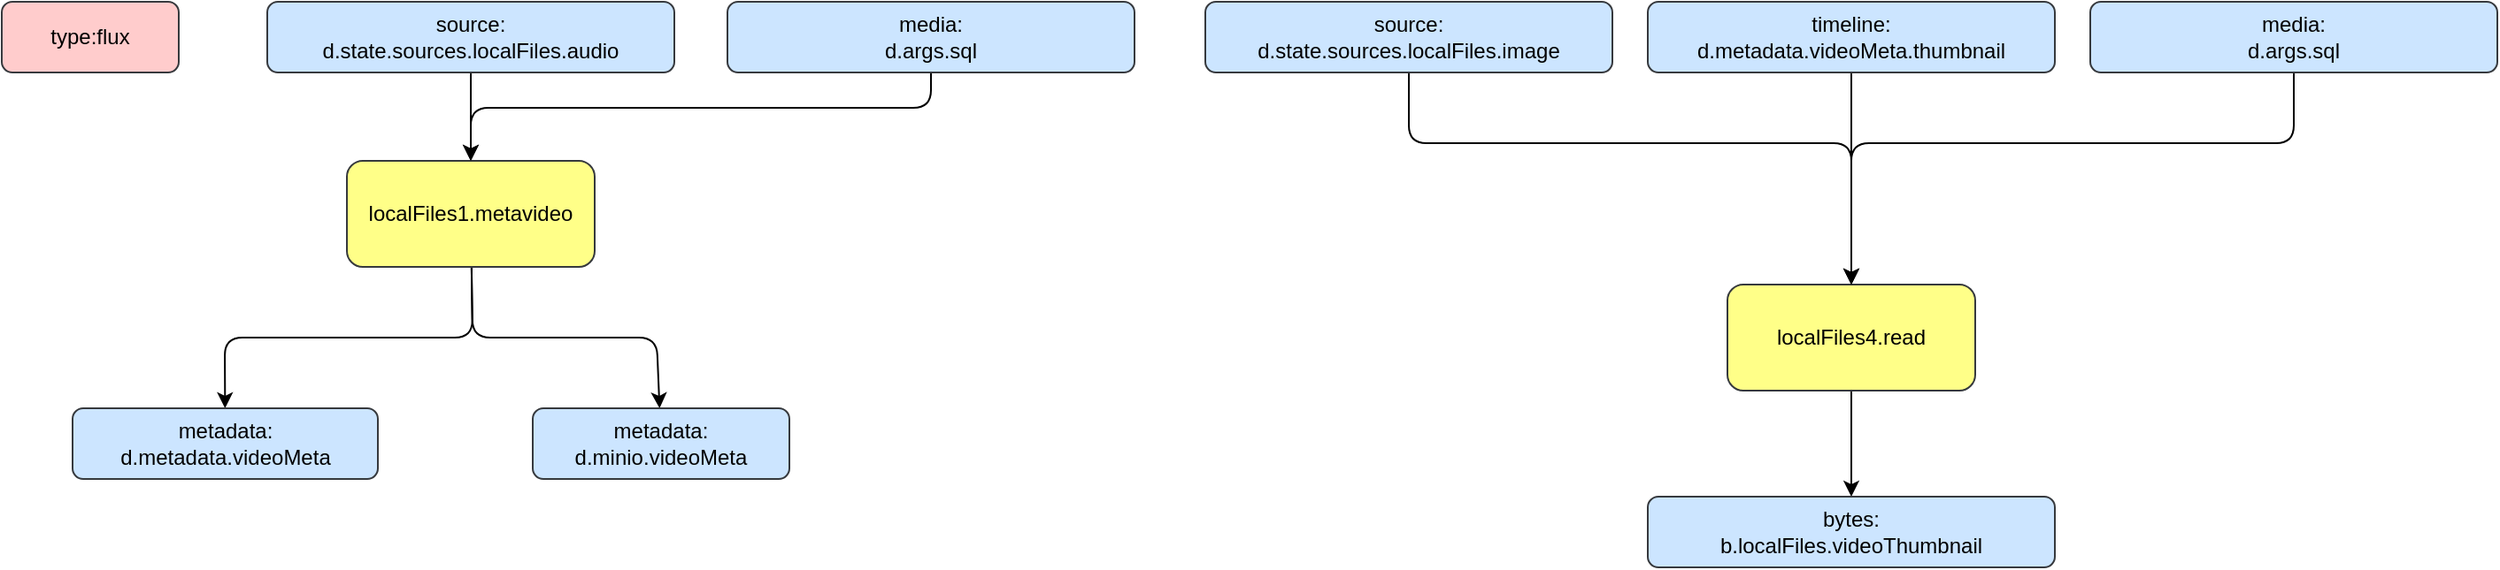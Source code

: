 <mxfile>
    <diagram id="rA5KS_z2IOA_mz4io4nV" name="Page-1">
        <mxGraphModel dx="801" dy="336" grid="1" gridSize="10" guides="1" tooltips="1" connect="1" arrows="1" fold="1" page="1" pageScale="1" pageWidth="850" pageHeight="1100" math="0" shadow="0">
            <root>
                <mxCell id="0"/>
                <mxCell id="1" parent="0"/>
                <mxCell id="43" style="edgeStyle=none;html=1;entryX=0.5;entryY=0;entryDx=0;entryDy=0;" parent="1" source="21" target="42" edge="1">
                    <mxGeometry relative="1" as="geometry">
                        <Array as="points"/>
                    </mxGeometry>
                </mxCell>
                <mxCell id="21" value="source:&#10;d.state.sources.localFiles.audio" style="rounded=1;whiteSpace=wrap;fillColor=#cce5ff;strokeColor=#36393d;fontColor=#000000;" parent="1" vertex="1">
                    <mxGeometry x="190" y="40" width="230" height="40" as="geometry"/>
                </mxCell>
                <mxCell id="32" value="type:flux" style="rounded=1;whiteSpace=wrap;fillColor=#ffcccc;strokeColor=#36393d;fontColor=#000000;" parent="1" vertex="1">
                    <mxGeometry x="40" y="40" width="100" height="40" as="geometry"/>
                </mxCell>
                <mxCell id="45" style="edgeStyle=none;html=1;" parent="1" source="42" target="44" edge="1">
                    <mxGeometry relative="1" as="geometry">
                        <Array as="points">
                            <mxPoint x="306" y="230"/>
                            <mxPoint x="166" y="230"/>
                        </Array>
                    </mxGeometry>
                </mxCell>
                <mxCell id="47" style="edgeStyle=none;html=1;" parent="1" source="42" target="46" edge="1">
                    <mxGeometry relative="1" as="geometry">
                        <Array as="points">
                            <mxPoint x="306" y="230"/>
                            <mxPoint x="410" y="230"/>
                        </Array>
                    </mxGeometry>
                </mxCell>
                <mxCell id="42" value="localFiles1.metavideo" style="rounded=1;whiteSpace=wrap;fillColor=#ffff88;strokeColor=#36393d;fontColor=#000000;" parent="1" vertex="1">
                    <mxGeometry x="235" y="130" width="140" height="60" as="geometry"/>
                </mxCell>
                <mxCell id="44" value="metadata:&#10;d.metadata.videoMeta" style="rounded=1;whiteSpace=wrap;fillColor=#cce5ff;strokeColor=#36393d;fontColor=#000000;" parent="1" vertex="1">
                    <mxGeometry x="80" y="270" width="172.5" height="40" as="geometry"/>
                </mxCell>
                <mxCell id="46" value="metadata:&#10;d.minio.videoMeta" style="rounded=1;whiteSpace=wrap;fillColor=#cce5ff;strokeColor=#36393d;fontColor=#000000;" parent="1" vertex="1">
                    <mxGeometry x="340" y="270" width="145" height="40" as="geometry"/>
                </mxCell>
                <mxCell id="49" style="edgeStyle=none;html=1;entryX=0.5;entryY=0;entryDx=0;entryDy=0;" parent="1" source="48" target="42" edge="1">
                    <mxGeometry relative="1" as="geometry">
                        <Array as="points">
                            <mxPoint x="565" y="100"/>
                            <mxPoint x="305" y="100"/>
                        </Array>
                    </mxGeometry>
                </mxCell>
                <mxCell id="48" value="media:&#10;d.args.sql" style="rounded=1;whiteSpace=wrap;fillColor=#cce5ff;strokeColor=#36393d;fontColor=#000000;" parent="1" vertex="1">
                    <mxGeometry x="450" y="40" width="230" height="40" as="geometry"/>
                </mxCell>
                <mxCell id="58" style="edgeStyle=none;html=1;" edge="1" parent="1" source="50" target="57">
                    <mxGeometry relative="1" as="geometry"/>
                </mxCell>
                <mxCell id="50" value="localFiles4.read" style="rounded=1;whiteSpace=wrap;fillColor=#ffff88;strokeColor=#36393d;fontColor=#000000;" vertex="1" parent="1">
                    <mxGeometry x="1015" y="200" width="140" height="60" as="geometry"/>
                </mxCell>
                <mxCell id="54" style="edgeStyle=none;html=1;entryX=0.5;entryY=0;entryDx=0;entryDy=0;" edge="1" parent="1" source="51" target="50">
                    <mxGeometry relative="1" as="geometry">
                        <Array as="points">
                            <mxPoint x="835" y="120"/>
                            <mxPoint x="1085" y="120"/>
                        </Array>
                    </mxGeometry>
                </mxCell>
                <mxCell id="51" value="source:&#10;d.state.sources.localFiles.image" style="rounded=1;whiteSpace=wrap;fillColor=#cce5ff;strokeColor=#36393d;fontColor=#000000;" vertex="1" parent="1">
                    <mxGeometry x="720" y="40" width="230" height="40" as="geometry"/>
                </mxCell>
                <mxCell id="55" style="edgeStyle=none;html=1;" edge="1" parent="1" source="52" target="50">
                    <mxGeometry relative="1" as="geometry">
                        <mxPoint x="1085" y="200" as="targetPoint"/>
                    </mxGeometry>
                </mxCell>
                <mxCell id="52" value="timeline:&#10;d.metadata.videoMeta.thumbnail" style="rounded=1;whiteSpace=wrap;fillColor=#cce5ff;strokeColor=#36393d;fontColor=#000000;" vertex="1" parent="1">
                    <mxGeometry x="970" y="40" width="230" height="40" as="geometry"/>
                </mxCell>
                <mxCell id="56" style="edgeStyle=none;html=1;entryX=0.5;entryY=0;entryDx=0;entryDy=0;" edge="1" parent="1" source="53" target="50">
                    <mxGeometry relative="1" as="geometry">
                        <Array as="points">
                            <mxPoint x="1335" y="120"/>
                            <mxPoint x="1085" y="120"/>
                        </Array>
                    </mxGeometry>
                </mxCell>
                <mxCell id="53" value="media:&#10;d.args.sql" style="rounded=1;whiteSpace=wrap;fillColor=#cce5ff;strokeColor=#36393d;fontColor=#000000;" vertex="1" parent="1">
                    <mxGeometry x="1220" y="40" width="230" height="40" as="geometry"/>
                </mxCell>
                <mxCell id="57" value="bytes:&#10;b.localFiles.videoThumbnail" style="rounded=1;whiteSpace=wrap;fillColor=#cce5ff;strokeColor=#36393d;fontColor=#000000;" vertex="1" parent="1">
                    <mxGeometry x="970" y="320" width="230" height="40" as="geometry"/>
                </mxCell>
            </root>
        </mxGraphModel>
    </diagram>
</mxfile>